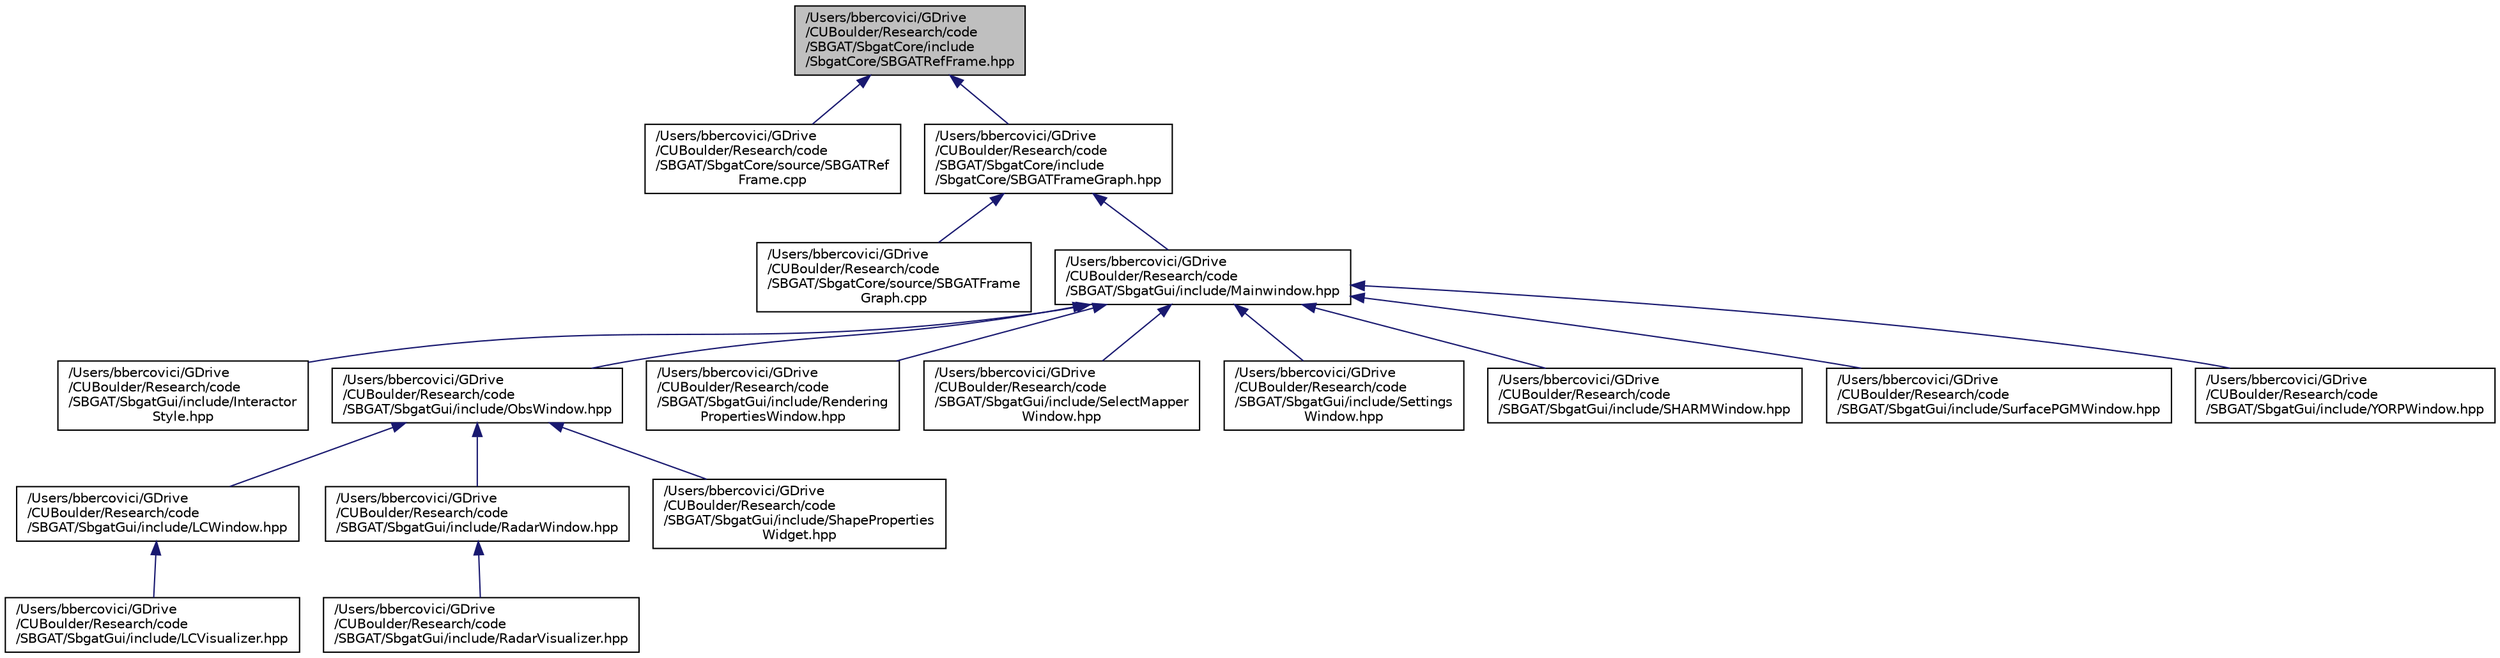 digraph "/Users/bbercovici/GDrive/CUBoulder/Research/code/SBGAT/SbgatCore/include/SbgatCore/SBGATRefFrame.hpp"
{
  edge [fontname="Helvetica",fontsize="10",labelfontname="Helvetica",labelfontsize="10"];
  node [fontname="Helvetica",fontsize="10",shape=record];
  Node4 [label="/Users/bbercovici/GDrive\l/CUBoulder/Research/code\l/SBGAT/SbgatCore/include\l/SbgatCore/SBGATRefFrame.hpp",height=0.2,width=0.4,color="black", fillcolor="grey75", style="filled", fontcolor="black"];
  Node4 -> Node5 [dir="back",color="midnightblue",fontsize="10",style="solid",fontname="Helvetica"];
  Node5 [label="/Users/bbercovici/GDrive\l/CUBoulder/Research/code\l/SBGAT/SbgatCore/source/SBGATRef\lFrame.cpp",height=0.2,width=0.4,color="black", fillcolor="white", style="filled",URL="$_s_b_g_a_t_ref_frame_8cpp.html"];
  Node4 -> Node6 [dir="back",color="midnightblue",fontsize="10",style="solid",fontname="Helvetica"];
  Node6 [label="/Users/bbercovici/GDrive\l/CUBoulder/Research/code\l/SBGAT/SbgatCore/include\l/SbgatCore/SBGATFrameGraph.hpp",height=0.2,width=0.4,color="black", fillcolor="white", style="filled",URL="$_s_b_g_a_t_frame_graph_8hpp.html",tooltip="Defines the SBGATFrameGraph class. "];
  Node6 -> Node7 [dir="back",color="midnightblue",fontsize="10",style="solid",fontname="Helvetica"];
  Node7 [label="/Users/bbercovici/GDrive\l/CUBoulder/Research/code\l/SBGAT/SbgatCore/source/SBGATFrame\lGraph.cpp",height=0.2,width=0.4,color="black", fillcolor="white", style="filled",URL="$_s_b_g_a_t_frame_graph_8cpp.html"];
  Node6 -> Node8 [dir="back",color="midnightblue",fontsize="10",style="solid",fontname="Helvetica"];
  Node8 [label="/Users/bbercovici/GDrive\l/CUBoulder/Research/code\l/SBGAT/SbgatGui/include/Mainwindow.hpp",height=0.2,width=0.4,color="black", fillcolor="white", style="filled",URL="$_mainwindow_8hpp.html",tooltip="Stores definition of the Mainwindow class. "];
  Node8 -> Node9 [dir="back",color="midnightblue",fontsize="10",style="solid",fontname="Helvetica"];
  Node9 [label="/Users/bbercovici/GDrive\l/CUBoulder/Research/code\l/SBGAT/SbgatGui/include/Interactor\lStyle.hpp",height=0.2,width=0.4,color="black", fillcolor="white", style="filled",URL="$_interactor_style_8hpp.html"];
  Node8 -> Node10 [dir="back",color="midnightblue",fontsize="10",style="solid",fontname="Helvetica"];
  Node10 [label="/Users/bbercovici/GDrive\l/CUBoulder/Research/code\l/SBGAT/SbgatGui/include/ObsWindow.hpp",height=0.2,width=0.4,color="black", fillcolor="white", style="filled",URL="$_obs_window_8hpp.html"];
  Node10 -> Node11 [dir="back",color="midnightblue",fontsize="10",style="solid",fontname="Helvetica"];
  Node11 [label="/Users/bbercovici/GDrive\l/CUBoulder/Research/code\l/SBGAT/SbgatGui/include/LCWindow.hpp",height=0.2,width=0.4,color="black", fillcolor="white", style="filled",URL="$_l_c_window_8hpp.html"];
  Node11 -> Node12 [dir="back",color="midnightblue",fontsize="10",style="solid",fontname="Helvetica"];
  Node12 [label="/Users/bbercovici/GDrive\l/CUBoulder/Research/code\l/SBGAT/SbgatGui/include/LCVisualizer.hpp",height=0.2,width=0.4,color="black", fillcolor="white", style="filled",URL="$_l_c_visualizer_8hpp.html"];
  Node10 -> Node13 [dir="back",color="midnightblue",fontsize="10",style="solid",fontname="Helvetica"];
  Node13 [label="/Users/bbercovici/GDrive\l/CUBoulder/Research/code\l/SBGAT/SbgatGui/include/RadarWindow.hpp",height=0.2,width=0.4,color="black", fillcolor="white", style="filled",URL="$_radar_window_8hpp.html"];
  Node13 -> Node14 [dir="back",color="midnightblue",fontsize="10",style="solid",fontname="Helvetica"];
  Node14 [label="/Users/bbercovici/GDrive\l/CUBoulder/Research/code\l/SBGAT/SbgatGui/include/RadarVisualizer.hpp",height=0.2,width=0.4,color="black", fillcolor="white", style="filled",URL="$_radar_visualizer_8hpp.html"];
  Node10 -> Node15 [dir="back",color="midnightblue",fontsize="10",style="solid",fontname="Helvetica"];
  Node15 [label="/Users/bbercovici/GDrive\l/CUBoulder/Research/code\l/SBGAT/SbgatGui/include/ShapeProperties\lWidget.hpp",height=0.2,width=0.4,color="black", fillcolor="white", style="filled",URL="$_shape_properties_widget_8hpp.html"];
  Node8 -> Node16 [dir="back",color="midnightblue",fontsize="10",style="solid",fontname="Helvetica"];
  Node16 [label="/Users/bbercovici/GDrive\l/CUBoulder/Research/code\l/SBGAT/SbgatGui/include/Rendering\lPropertiesWindow.hpp",height=0.2,width=0.4,color="black", fillcolor="white", style="filled",URL="$_rendering_properties_window_8hpp.html"];
  Node8 -> Node17 [dir="back",color="midnightblue",fontsize="10",style="solid",fontname="Helvetica"];
  Node17 [label="/Users/bbercovici/GDrive\l/CUBoulder/Research/code\l/SBGAT/SbgatGui/include/SelectMapper\lWindow.hpp",height=0.2,width=0.4,color="black", fillcolor="white", style="filled",URL="$_select_mapper_window_8hpp.html"];
  Node8 -> Node18 [dir="back",color="midnightblue",fontsize="10",style="solid",fontname="Helvetica"];
  Node18 [label="/Users/bbercovici/GDrive\l/CUBoulder/Research/code\l/SBGAT/SbgatGui/include/Settings\lWindow.hpp",height=0.2,width=0.4,color="black", fillcolor="white", style="filled",URL="$_settings_window_8hpp.html"];
  Node8 -> Node19 [dir="back",color="midnightblue",fontsize="10",style="solid",fontname="Helvetica"];
  Node19 [label="/Users/bbercovici/GDrive\l/CUBoulder/Research/code\l/SBGAT/SbgatGui/include/SHARMWindow.hpp",height=0.2,width=0.4,color="black", fillcolor="white", style="filled",URL="$_s_h_a_r_m_window_8hpp.html"];
  Node8 -> Node20 [dir="back",color="midnightblue",fontsize="10",style="solid",fontname="Helvetica"];
  Node20 [label="/Users/bbercovici/GDrive\l/CUBoulder/Research/code\l/SBGAT/SbgatGui/include/SurfacePGMWindow.hpp",height=0.2,width=0.4,color="black", fillcolor="white", style="filled",URL="$_surface_p_g_m_window_8hpp.html"];
  Node8 -> Node21 [dir="back",color="midnightblue",fontsize="10",style="solid",fontname="Helvetica"];
  Node21 [label="/Users/bbercovici/GDrive\l/CUBoulder/Research/code\l/SBGAT/SbgatGui/include/YORPWindow.hpp",height=0.2,width=0.4,color="black", fillcolor="white", style="filled",URL="$_y_o_r_p_window_8hpp.html"];
}
